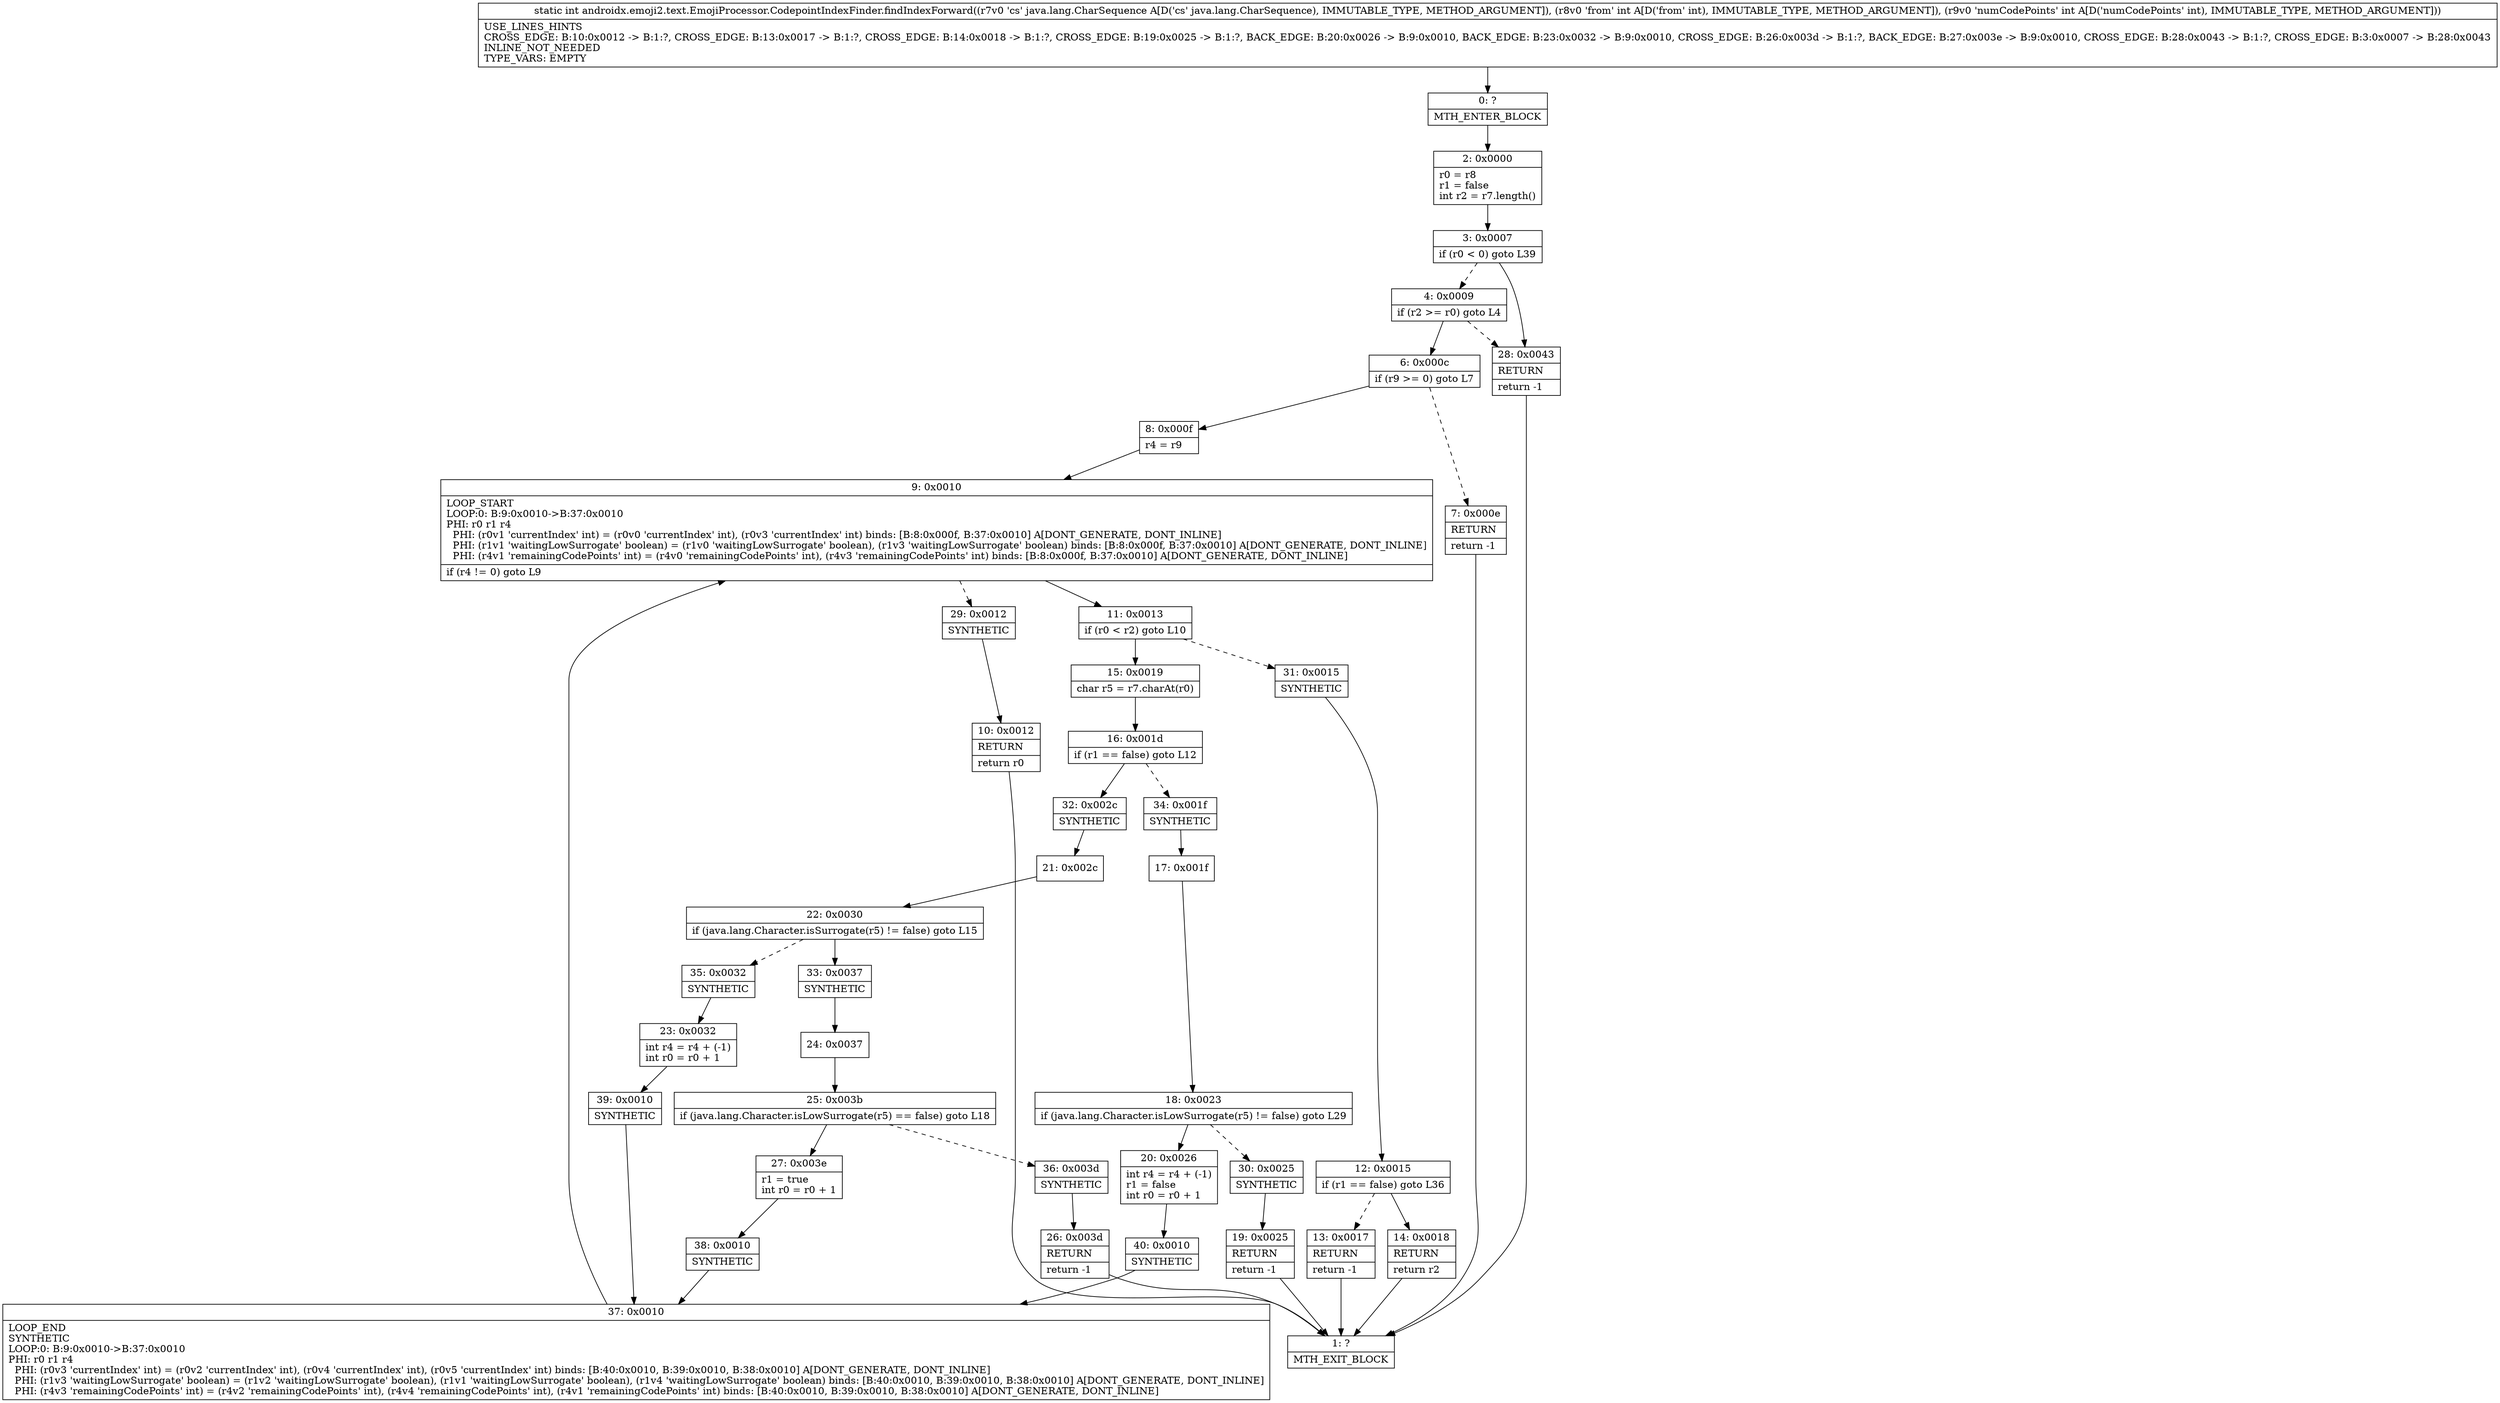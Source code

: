 digraph "CFG forandroidx.emoji2.text.EmojiProcessor.CodepointIndexFinder.findIndexForward(Ljava\/lang\/CharSequence;II)I" {
Node_0 [shape=record,label="{0\:\ ?|MTH_ENTER_BLOCK\l}"];
Node_2 [shape=record,label="{2\:\ 0x0000|r0 = r8\lr1 = false\lint r2 = r7.length()\l}"];
Node_3 [shape=record,label="{3\:\ 0x0007|if (r0 \< 0) goto L39\l}"];
Node_4 [shape=record,label="{4\:\ 0x0009|if (r2 \>= r0) goto L4\l}"];
Node_6 [shape=record,label="{6\:\ 0x000c|if (r9 \>= 0) goto L7\l}"];
Node_7 [shape=record,label="{7\:\ 0x000e|RETURN\l|return \-1\l}"];
Node_1 [shape=record,label="{1\:\ ?|MTH_EXIT_BLOCK\l}"];
Node_8 [shape=record,label="{8\:\ 0x000f|r4 = r9\l}"];
Node_9 [shape=record,label="{9\:\ 0x0010|LOOP_START\lLOOP:0: B:9:0x0010\-\>B:37:0x0010\lPHI: r0 r1 r4 \l  PHI: (r0v1 'currentIndex' int) = (r0v0 'currentIndex' int), (r0v3 'currentIndex' int) binds: [B:8:0x000f, B:37:0x0010] A[DONT_GENERATE, DONT_INLINE]\l  PHI: (r1v1 'waitingLowSurrogate' boolean) = (r1v0 'waitingLowSurrogate' boolean), (r1v3 'waitingLowSurrogate' boolean) binds: [B:8:0x000f, B:37:0x0010] A[DONT_GENERATE, DONT_INLINE]\l  PHI: (r4v1 'remainingCodePoints' int) = (r4v0 'remainingCodePoints' int), (r4v3 'remainingCodePoints' int) binds: [B:8:0x000f, B:37:0x0010] A[DONT_GENERATE, DONT_INLINE]\l|if (r4 != 0) goto L9\l}"];
Node_11 [shape=record,label="{11\:\ 0x0013|if (r0 \< r2) goto L10\l}"];
Node_15 [shape=record,label="{15\:\ 0x0019|char r5 = r7.charAt(r0)\l}"];
Node_16 [shape=record,label="{16\:\ 0x001d|if (r1 == false) goto L12\l}"];
Node_32 [shape=record,label="{32\:\ 0x002c|SYNTHETIC\l}"];
Node_21 [shape=record,label="{21\:\ 0x002c}"];
Node_22 [shape=record,label="{22\:\ 0x0030|if (java.lang.Character.isSurrogate(r5) != false) goto L15\l}"];
Node_33 [shape=record,label="{33\:\ 0x0037|SYNTHETIC\l}"];
Node_24 [shape=record,label="{24\:\ 0x0037}"];
Node_25 [shape=record,label="{25\:\ 0x003b|if (java.lang.Character.isLowSurrogate(r5) == false) goto L18\l}"];
Node_27 [shape=record,label="{27\:\ 0x003e|r1 = true\lint r0 = r0 + 1\l}"];
Node_38 [shape=record,label="{38\:\ 0x0010|SYNTHETIC\l}"];
Node_37 [shape=record,label="{37\:\ 0x0010|LOOP_END\lSYNTHETIC\lLOOP:0: B:9:0x0010\-\>B:37:0x0010\lPHI: r0 r1 r4 \l  PHI: (r0v3 'currentIndex' int) = (r0v2 'currentIndex' int), (r0v4 'currentIndex' int), (r0v5 'currentIndex' int) binds: [B:40:0x0010, B:39:0x0010, B:38:0x0010] A[DONT_GENERATE, DONT_INLINE]\l  PHI: (r1v3 'waitingLowSurrogate' boolean) = (r1v2 'waitingLowSurrogate' boolean), (r1v1 'waitingLowSurrogate' boolean), (r1v4 'waitingLowSurrogate' boolean) binds: [B:40:0x0010, B:39:0x0010, B:38:0x0010] A[DONT_GENERATE, DONT_INLINE]\l  PHI: (r4v3 'remainingCodePoints' int) = (r4v2 'remainingCodePoints' int), (r4v4 'remainingCodePoints' int), (r4v1 'remainingCodePoints' int) binds: [B:40:0x0010, B:39:0x0010, B:38:0x0010] A[DONT_GENERATE, DONT_INLINE]\l}"];
Node_36 [shape=record,label="{36\:\ 0x003d|SYNTHETIC\l}"];
Node_26 [shape=record,label="{26\:\ 0x003d|RETURN\l|return \-1\l}"];
Node_35 [shape=record,label="{35\:\ 0x0032|SYNTHETIC\l}"];
Node_23 [shape=record,label="{23\:\ 0x0032|int r4 = r4 + (\-1)\lint r0 = r0 + 1\l}"];
Node_39 [shape=record,label="{39\:\ 0x0010|SYNTHETIC\l}"];
Node_34 [shape=record,label="{34\:\ 0x001f|SYNTHETIC\l}"];
Node_17 [shape=record,label="{17\:\ 0x001f}"];
Node_18 [shape=record,label="{18\:\ 0x0023|if (java.lang.Character.isLowSurrogate(r5) != false) goto L29\l}"];
Node_20 [shape=record,label="{20\:\ 0x0026|int r4 = r4 + (\-1)\lr1 = false\lint r0 = r0 + 1\l}"];
Node_40 [shape=record,label="{40\:\ 0x0010|SYNTHETIC\l}"];
Node_30 [shape=record,label="{30\:\ 0x0025|SYNTHETIC\l}"];
Node_19 [shape=record,label="{19\:\ 0x0025|RETURN\l|return \-1\l}"];
Node_31 [shape=record,label="{31\:\ 0x0015|SYNTHETIC\l}"];
Node_12 [shape=record,label="{12\:\ 0x0015|if (r1 == false) goto L36\l}"];
Node_13 [shape=record,label="{13\:\ 0x0017|RETURN\l|return \-1\l}"];
Node_14 [shape=record,label="{14\:\ 0x0018|RETURN\l|return r2\l}"];
Node_29 [shape=record,label="{29\:\ 0x0012|SYNTHETIC\l}"];
Node_10 [shape=record,label="{10\:\ 0x0012|RETURN\l|return r0\l}"];
Node_28 [shape=record,label="{28\:\ 0x0043|RETURN\l|return \-1\l}"];
MethodNode[shape=record,label="{static int androidx.emoji2.text.EmojiProcessor.CodepointIndexFinder.findIndexForward((r7v0 'cs' java.lang.CharSequence A[D('cs' java.lang.CharSequence), IMMUTABLE_TYPE, METHOD_ARGUMENT]), (r8v0 'from' int A[D('from' int), IMMUTABLE_TYPE, METHOD_ARGUMENT]), (r9v0 'numCodePoints' int A[D('numCodePoints' int), IMMUTABLE_TYPE, METHOD_ARGUMENT]))  | USE_LINES_HINTS\lCROSS_EDGE: B:10:0x0012 \-\> B:1:?, CROSS_EDGE: B:13:0x0017 \-\> B:1:?, CROSS_EDGE: B:14:0x0018 \-\> B:1:?, CROSS_EDGE: B:19:0x0025 \-\> B:1:?, BACK_EDGE: B:20:0x0026 \-\> B:9:0x0010, BACK_EDGE: B:23:0x0032 \-\> B:9:0x0010, CROSS_EDGE: B:26:0x003d \-\> B:1:?, BACK_EDGE: B:27:0x003e \-\> B:9:0x0010, CROSS_EDGE: B:28:0x0043 \-\> B:1:?, CROSS_EDGE: B:3:0x0007 \-\> B:28:0x0043\lINLINE_NOT_NEEDED\lTYPE_VARS: EMPTY\l}"];
MethodNode -> Node_0;Node_0 -> Node_2;
Node_2 -> Node_3;
Node_3 -> Node_4[style=dashed];
Node_3 -> Node_28;
Node_4 -> Node_6;
Node_4 -> Node_28[style=dashed];
Node_6 -> Node_7[style=dashed];
Node_6 -> Node_8;
Node_7 -> Node_1;
Node_8 -> Node_9;
Node_9 -> Node_11;
Node_9 -> Node_29[style=dashed];
Node_11 -> Node_15;
Node_11 -> Node_31[style=dashed];
Node_15 -> Node_16;
Node_16 -> Node_32;
Node_16 -> Node_34[style=dashed];
Node_32 -> Node_21;
Node_21 -> Node_22;
Node_22 -> Node_33;
Node_22 -> Node_35[style=dashed];
Node_33 -> Node_24;
Node_24 -> Node_25;
Node_25 -> Node_27;
Node_25 -> Node_36[style=dashed];
Node_27 -> Node_38;
Node_38 -> Node_37;
Node_37 -> Node_9;
Node_36 -> Node_26;
Node_26 -> Node_1;
Node_35 -> Node_23;
Node_23 -> Node_39;
Node_39 -> Node_37;
Node_34 -> Node_17;
Node_17 -> Node_18;
Node_18 -> Node_20;
Node_18 -> Node_30[style=dashed];
Node_20 -> Node_40;
Node_40 -> Node_37;
Node_30 -> Node_19;
Node_19 -> Node_1;
Node_31 -> Node_12;
Node_12 -> Node_13[style=dashed];
Node_12 -> Node_14;
Node_13 -> Node_1;
Node_14 -> Node_1;
Node_29 -> Node_10;
Node_10 -> Node_1;
Node_28 -> Node_1;
}

